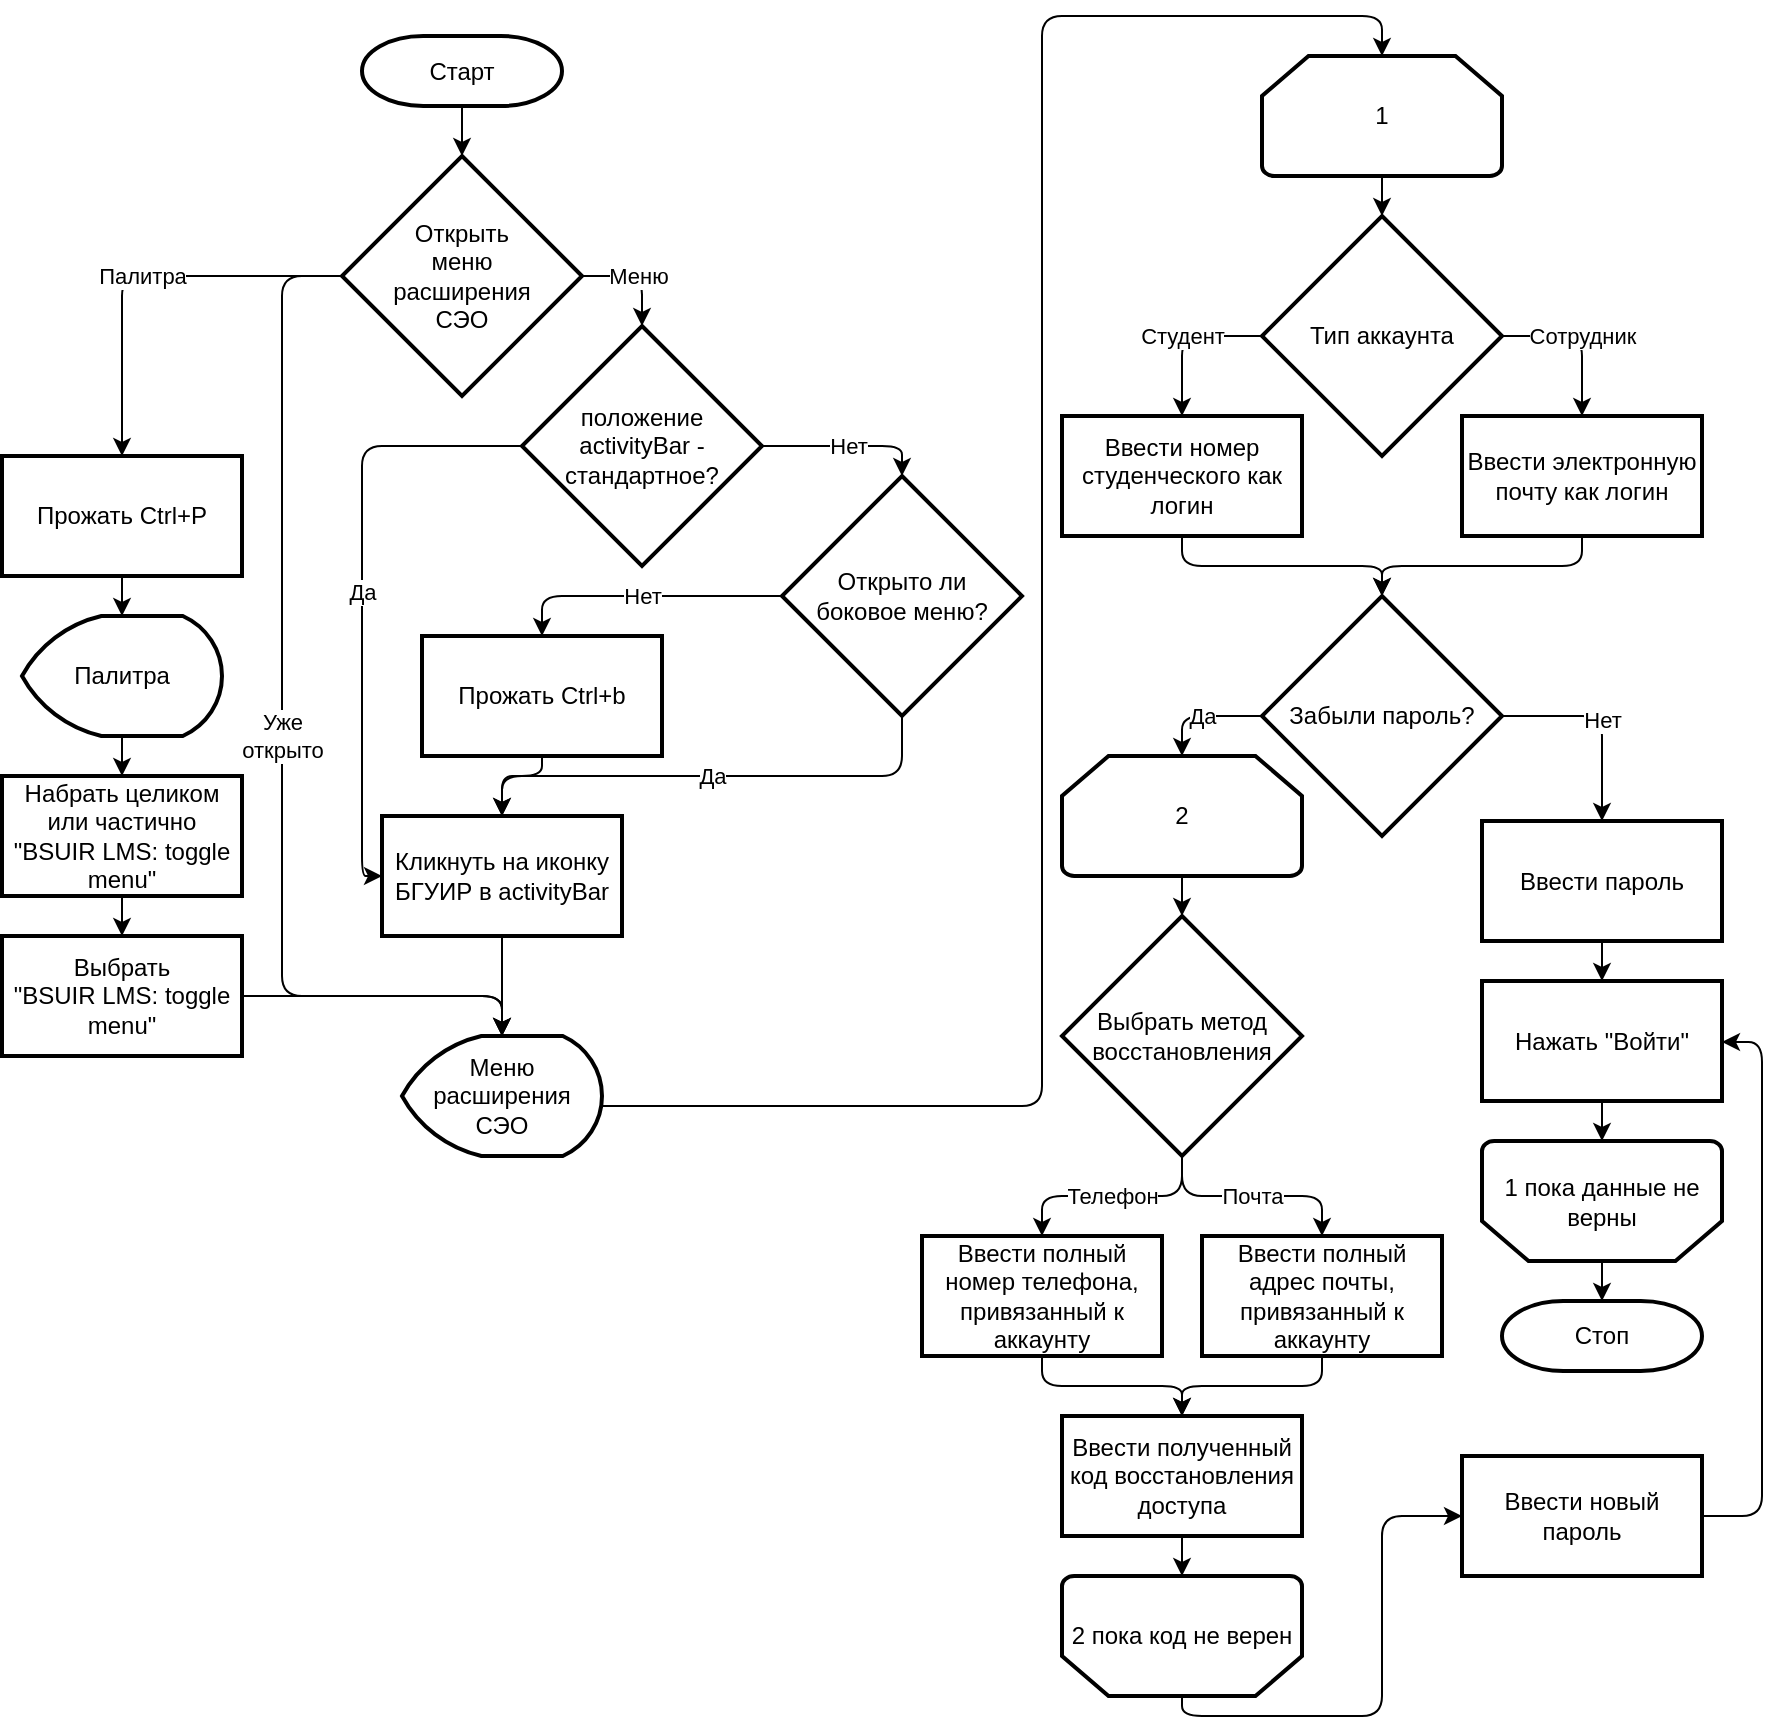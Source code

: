 <mxfile>
    <diagram id="Nw5WzXI6uY-573mI7dhS" name="Page-1">
        <mxGraphModel dx="1133" dy="881" grid="1" gridSize="10" guides="1" tooltips="1" connect="1" arrows="1" fold="1" page="1" pageScale="1" pageWidth="827" pageHeight="1169" math="0" shadow="0">
            <root>
                <mxCell id="0"/>
                <mxCell id="1" parent="0"/>
                <mxCell id="87" value="Палитра" style="edgeStyle=orthogonalEdgeStyle;html=1;entryX=0.5;entryY=0;entryDx=0;entryDy=0;elbow=vertical;exitX=0;exitY=0.5;exitDx=0;exitDy=0;" parent="1" source="6" target="42" edge="1">
                    <mxGeometry relative="1" as="geometry">
                        <mxPoint x="290" y="540" as="sourcePoint"/>
                        <Array as="points">
                            <mxPoint x="110" y="500"/>
                        </Array>
                    </mxGeometry>
                </mxCell>
                <mxCell id="88" value="Меню" style="edgeStyle=orthogonalEdgeStyle;html=1;entryX=0.5;entryY=0;entryDx=0;entryDy=0;elbow=vertical;" parent="1" source="6" target="134" edge="1">
                    <mxGeometry relative="1" as="geometry">
                        <Array as="points">
                            <mxPoint x="370" y="500"/>
                        </Array>
                    </mxGeometry>
                </mxCell>
                <mxCell id="92" value="Уже&lt;br&gt;открыто" style="edgeStyle=orthogonalEdgeStyle;html=1;exitX=0;exitY=0.5;exitDx=0;exitDy=0;entryX=0.5;entryY=0;entryDx=0;entryDy=0;entryPerimeter=0;elbow=vertical;" parent="1" source="6" target="89" edge="1">
                    <mxGeometry relative="1" as="geometry">
                        <Array as="points">
                            <mxPoint x="190" y="500"/>
                            <mxPoint x="190" y="860"/>
                            <mxPoint x="300" y="860"/>
                        </Array>
                    </mxGeometry>
                </mxCell>
                <mxCell id="6" value="Открыть&lt;br&gt;меню&lt;br&gt;расширения&lt;br&gt;СЭО" style="rhombus;whiteSpace=wrap;html=1;strokeWidth=2;" parent="1" vertex="1">
                    <mxGeometry x="220" y="440" width="120" height="120" as="geometry"/>
                </mxCell>
                <mxCell id="81" style="edgeStyle=orthogonalEdgeStyle;html=1;exitX=0.5;exitY=1;exitDx=0;exitDy=0;entryX=0.5;entryY=0;entryDx=0;entryDy=0;entryPerimeter=0;elbow=vertical;" parent="1" source="42" target="58" edge="1">
                    <mxGeometry relative="1" as="geometry"/>
                </mxCell>
                <mxCell id="42" value="Прожать Ctrl+P" style="whiteSpace=wrap;html=1;strokeWidth=2;" parent="1" vertex="1">
                    <mxGeometry x="50" y="590" width="120" height="60" as="geometry"/>
                </mxCell>
                <mxCell id="80" style="edgeStyle=orthogonalEdgeStyle;html=1;exitX=0.5;exitY=1;exitDx=0;exitDy=0;exitPerimeter=0;entryX=0.5;entryY=0;entryDx=0;entryDy=0;elbow=vertical;" parent="1" source="58" target="60" edge="1">
                    <mxGeometry relative="1" as="geometry"/>
                </mxCell>
                <mxCell id="58" value="Палитра" style="strokeWidth=2;html=1;shape=mxgraph.flowchart.display;whiteSpace=wrap;" parent="1" vertex="1">
                    <mxGeometry x="60" y="670" width="100" height="60" as="geometry"/>
                </mxCell>
                <mxCell id="63" value="" style="edgeStyle=orthogonalEdgeStyle;html=1;elbow=vertical;" parent="1" source="60" target="62" edge="1">
                    <mxGeometry relative="1" as="geometry"/>
                </mxCell>
                <mxCell id="60" value="Набрать целиком или частично&lt;br&gt;&quot;BSUIR LMS: toggle menu&quot;" style="whiteSpace=wrap;html=1;strokeWidth=2;" parent="1" vertex="1">
                    <mxGeometry x="50" y="750" width="120" height="60" as="geometry"/>
                </mxCell>
                <mxCell id="91" style="edgeStyle=orthogonalEdgeStyle;html=1;elbow=vertical;exitX=1;exitY=0.5;exitDx=0;exitDy=0;entryX=0.5;entryY=0;entryDx=0;entryDy=0;entryPerimeter=0;" parent="1" source="62" target="89" edge="1">
                    <mxGeometry relative="1" as="geometry">
                        <mxPoint x="350" y="970" as="targetPoint"/>
                        <mxPoint x="290" y="870" as="sourcePoint"/>
                        <Array as="points">
                            <mxPoint x="260" y="860"/>
                            <mxPoint x="360" y="860"/>
                        </Array>
                    </mxGeometry>
                </mxCell>
                <mxCell id="62" value="Выбрать&lt;br&gt;&quot;BSUIR LMS: toggle menu&quot;" style="whiteSpace=wrap;html=1;strokeWidth=2;" parent="1" vertex="1">
                    <mxGeometry x="50" y="830" width="120" height="60" as="geometry"/>
                </mxCell>
                <mxCell id="139" style="edgeStyle=orthogonalEdgeStyle;html=1;entryX=0.5;entryY=0;entryDx=0;entryDy=0;entryPerimeter=0;elbow=vertical;exitX=0.5;exitY=1;exitDx=0;exitDy=0;" parent="1" source="64" target="89" edge="1">
                    <mxGeometry relative="1" as="geometry">
                        <Array as="points">
                            <mxPoint x="300" y="860"/>
                            <mxPoint x="300" y="860"/>
                        </Array>
                    </mxGeometry>
                </mxCell>
                <mxCell id="64" value="Кликнуть на иконку БГУИР в activityBar" style="whiteSpace=wrap;html=1;strokeWidth=2;" parent="1" vertex="1">
                    <mxGeometry x="240" y="770" width="120" height="60" as="geometry"/>
                </mxCell>
                <mxCell id="121" style="edgeStyle=orthogonalEdgeStyle;html=1;exitX=1;exitY=0.5;exitDx=0;exitDy=0;exitPerimeter=0;entryX=0.5;entryY=0;entryDx=0;entryDy=0;entryPerimeter=0;elbow=vertical;" parent="1" source="89" target="101" edge="1">
                    <mxGeometry relative="1" as="geometry">
                        <Array as="points">
                            <mxPoint x="340" y="910"/>
                            <mxPoint x="340" y="915"/>
                            <mxPoint x="570" y="915"/>
                            <mxPoint x="570" y="370"/>
                            <mxPoint x="740" y="370"/>
                        </Array>
                    </mxGeometry>
                </mxCell>
                <mxCell id="89" value="Меню расширения СЭО" style="strokeWidth=2;html=1;shape=mxgraph.flowchart.display;whiteSpace=wrap;" parent="1" vertex="1">
                    <mxGeometry x="250" y="880" width="100" height="60" as="geometry"/>
                </mxCell>
                <mxCell id="104" value="" style="edgeStyle=orthogonalEdgeStyle;html=1;elbow=vertical;entryX=0.5;entryY=0;entryDx=0;entryDy=0;" parent="1" source="101" target="118" edge="1">
                    <mxGeometry relative="1" as="geometry">
                        <mxPoint x="700" y="470" as="targetPoint"/>
                    </mxGeometry>
                </mxCell>
                <mxCell id="101" value="1" style="strokeWidth=2;html=1;shape=mxgraph.flowchart.loop_limit;whiteSpace=wrap;" parent="1" vertex="1">
                    <mxGeometry x="680" y="390" width="120" height="60" as="geometry"/>
                </mxCell>
                <mxCell id="151" value="" style="edgeStyle=orthogonalEdgeStyle;html=1;elbow=vertical;" parent="1" source="108" target="150" edge="1">
                    <mxGeometry relative="1" as="geometry"/>
                </mxCell>
                <mxCell id="108" value="Ввести пароль" style="whiteSpace=wrap;html=1;strokeWidth=2;" parent="1" vertex="1">
                    <mxGeometry x="790" y="772.5" width="120" height="60" as="geometry"/>
                </mxCell>
                <mxCell id="131" style="edgeStyle=orthogonalEdgeStyle;html=1;exitX=0.5;exitY=0;exitDx=0;exitDy=0;exitPerimeter=0;entryX=0.5;entryY=0;entryDx=0;entryDy=0;entryPerimeter=0;elbow=vertical;" parent="1" source="114" target="129" edge="1">
                    <mxGeometry relative="1" as="geometry"/>
                </mxCell>
                <mxCell id="114" value="1 пока данные не верны" style="strokeWidth=2;html=1;shape=mxgraph.flowchart.loop_limit;whiteSpace=wrap;direction=west;" parent="1" vertex="1">
                    <mxGeometry x="790" y="932.5" width="120" height="60" as="geometry"/>
                </mxCell>
                <mxCell id="123" value="Студент" style="edgeStyle=orthogonalEdgeStyle;html=1;elbow=vertical;exitX=0;exitY=0.5;exitDx=0;exitDy=0;entryX=0.5;entryY=0;entryDx=0;entryDy=0;" parent="1" source="118" target="122" edge="1">
                    <mxGeometry relative="1" as="geometry"/>
                </mxCell>
                <mxCell id="126" value="Сотрудник" style="edgeStyle=orthogonalEdgeStyle;html=1;elbow=vertical;exitX=1;exitY=0.5;exitDx=0;exitDy=0;entryX=0.5;entryY=0;entryDx=0;entryDy=0;" parent="1" source="118" target="125" edge="1">
                    <mxGeometry relative="1" as="geometry">
                        <Array as="points">
                            <mxPoint x="840" y="530"/>
                        </Array>
                    </mxGeometry>
                </mxCell>
                <mxCell id="118" value="Тип аккаунта" style="rhombus;whiteSpace=wrap;html=1;strokeWidth=2;" parent="1" vertex="1">
                    <mxGeometry x="680" y="470" width="120" height="120" as="geometry"/>
                </mxCell>
                <mxCell id="168" style="edgeStyle=orthogonalEdgeStyle;html=1;exitX=0.5;exitY=1;exitDx=0;exitDy=0;entryX=0.5;entryY=0;entryDx=0;entryDy=0;" parent="1" source="122" target="167" edge="1">
                    <mxGeometry relative="1" as="geometry"/>
                </mxCell>
                <mxCell id="122" value="Ввести номер студенческого как логин" style="whiteSpace=wrap;html=1;strokeWidth=2;" parent="1" vertex="1">
                    <mxGeometry x="580" y="570" width="120" height="60" as="geometry"/>
                </mxCell>
                <mxCell id="169" style="edgeStyle=orthogonalEdgeStyle;html=1;exitX=0.5;exitY=1;exitDx=0;exitDy=0;entryX=0.5;entryY=0;entryDx=0;entryDy=0;" parent="1" source="125" target="167" edge="1">
                    <mxGeometry relative="1" as="geometry"/>
                </mxCell>
                <mxCell id="125" value="Ввести электронную почту как логин" style="whiteSpace=wrap;html=1;strokeWidth=2;" parent="1" vertex="1">
                    <mxGeometry x="780" y="570" width="120" height="60" as="geometry"/>
                </mxCell>
                <mxCell id="157" style="edgeStyle=orthogonalEdgeStyle;html=1;exitX=0.5;exitY=1;exitDx=0;exitDy=0;exitPerimeter=0;entryX=0.5;entryY=0;entryDx=0;entryDy=0;elbow=vertical;" parent="1" source="128" target="6" edge="1">
                    <mxGeometry relative="1" as="geometry">
                        <mxPoint x="280" y="440" as="targetPoint"/>
                    </mxGeometry>
                </mxCell>
                <mxCell id="128" value="Старт" style="strokeWidth=2;html=1;shape=mxgraph.flowchart.terminator;whiteSpace=wrap;" parent="1" vertex="1">
                    <mxGeometry x="230" y="380" width="100" height="35" as="geometry"/>
                </mxCell>
                <mxCell id="129" value="Стоп" style="strokeWidth=2;html=1;shape=mxgraph.flowchart.terminator;whiteSpace=wrap;" parent="1" vertex="1">
                    <mxGeometry x="800" y="1012.5" width="100" height="35" as="geometry"/>
                </mxCell>
                <mxCell id="138" value="Да" style="edgeStyle=orthogonalEdgeStyle;html=1;exitX=0;exitY=0.5;exitDx=0;exitDy=0;entryX=0;entryY=0.5;entryDx=0;entryDy=0;elbow=vertical;" parent="1" source="134" target="64" edge="1">
                    <mxGeometry relative="1" as="geometry"/>
                </mxCell>
                <mxCell id="145" value="Нет" style="edgeStyle=orthogonalEdgeStyle;html=1;exitX=1;exitY=0.5;exitDx=0;exitDy=0;entryX=0.5;entryY=0;entryDx=0;entryDy=0;elbow=vertical;" parent="1" source="134" target="144" edge="1">
                    <mxGeometry relative="1" as="geometry"/>
                </mxCell>
                <mxCell id="134" value="положение activityBar - стандартное?" style="rhombus;whiteSpace=wrap;html=1;strokeWidth=2;" parent="1" vertex="1">
                    <mxGeometry x="310" y="525" width="120" height="120" as="geometry"/>
                </mxCell>
                <mxCell id="146" value="Да" style="edgeStyle=orthogonalEdgeStyle;html=1;exitX=0.5;exitY=1;exitDx=0;exitDy=0;entryX=0.5;entryY=0;entryDx=0;entryDy=0;elbow=vertical;" parent="1" source="144" target="64" edge="1">
                    <mxGeometry relative="1" as="geometry">
                        <Array as="points">
                            <mxPoint x="500" y="750"/>
                            <mxPoint x="300" y="750"/>
                        </Array>
                    </mxGeometry>
                </mxCell>
                <mxCell id="166" value="Нет" style="edgeStyle=orthogonalEdgeStyle;html=1;entryX=0.5;entryY=0;entryDx=0;entryDy=0;" parent="1" source="144" target="148" edge="1">
                    <mxGeometry relative="1" as="geometry">
                        <Array as="points">
                            <mxPoint x="320" y="660"/>
                        </Array>
                    </mxGeometry>
                </mxCell>
                <mxCell id="144" value="Открыто ли&lt;br&gt;боковое меню?" style="rhombus;whiteSpace=wrap;html=1;strokeWidth=2;" parent="1" vertex="1">
                    <mxGeometry x="440" y="600" width="120" height="120" as="geometry"/>
                </mxCell>
                <mxCell id="154" style="edgeStyle=orthogonalEdgeStyle;html=1;exitX=0.5;exitY=1;exitDx=0;exitDy=0;entryX=0.5;entryY=0;entryDx=0;entryDy=0;elbow=vertical;" parent="1" source="148" target="64" edge="1">
                    <mxGeometry relative="1" as="geometry">
                        <Array as="points">
                            <mxPoint x="320" y="750"/>
                            <mxPoint x="300" y="750"/>
                        </Array>
                    </mxGeometry>
                </mxCell>
                <mxCell id="148" value="Прожать Ctrl+b" style="whiteSpace=wrap;html=1;strokeWidth=2;" parent="1" vertex="1">
                    <mxGeometry x="260" y="680" width="120" height="60" as="geometry"/>
                </mxCell>
                <mxCell id="152" style="edgeStyle=orthogonalEdgeStyle;html=1;entryX=0.5;entryY=1;entryDx=0;entryDy=0;entryPerimeter=0;elbow=vertical;" parent="1" source="150" target="114" edge="1">
                    <mxGeometry relative="1" as="geometry"/>
                </mxCell>
                <mxCell id="150" value="Нажать &quot;Войти&quot;" style="whiteSpace=wrap;html=1;strokeWidth=2;" parent="1" vertex="1">
                    <mxGeometry x="790" y="852.5" width="120" height="60" as="geometry"/>
                </mxCell>
                <mxCell id="170" value="Нет" style="edgeStyle=orthogonalEdgeStyle;html=1;exitX=1;exitY=0.5;exitDx=0;exitDy=0;entryX=0.5;entryY=0;entryDx=0;entryDy=0;" parent="1" source="167" target="108" edge="1">
                    <mxGeometry relative="1" as="geometry">
                        <Array as="points">
                            <mxPoint x="850" y="720"/>
                        </Array>
                    </mxGeometry>
                </mxCell>
                <mxCell id="190" value="Да" style="edgeStyle=orthogonalEdgeStyle;html=1;exitX=0;exitY=0.5;exitDx=0;exitDy=0;entryX=0.5;entryY=0;entryDx=0;entryDy=0;entryPerimeter=0;" parent="1" source="167" target="189" edge="1">
                    <mxGeometry relative="1" as="geometry"/>
                </mxCell>
                <mxCell id="167" value="Забыли пароль?" style="rhombus;whiteSpace=wrap;html=1;strokeWidth=2;" parent="1" vertex="1">
                    <mxGeometry x="680" y="660" width="120" height="120" as="geometry"/>
                </mxCell>
                <mxCell id="179" value="Телефон" style="edgeStyle=orthogonalEdgeStyle;html=1;" parent="1" source="175" target="178" edge="1">
                    <mxGeometry relative="1" as="geometry">
                        <Array as="points">
                            <mxPoint x="640" y="960"/>
                            <mxPoint x="570" y="960"/>
                        </Array>
                    </mxGeometry>
                </mxCell>
                <mxCell id="181" value="Почта" style="edgeStyle=orthogonalEdgeStyle;html=1;entryX=0.5;entryY=0;entryDx=0;entryDy=0;" parent="1" source="175" target="180" edge="1">
                    <mxGeometry relative="1" as="geometry">
                        <Array as="points">
                            <mxPoint x="640" y="960"/>
                            <mxPoint x="710" y="960"/>
                        </Array>
                    </mxGeometry>
                </mxCell>
                <mxCell id="175" value="Выбрать метод восстановления" style="rhombus;whiteSpace=wrap;html=1;strokeWidth=2;" parent="1" vertex="1">
                    <mxGeometry x="580" y="820" width="120" height="120" as="geometry"/>
                </mxCell>
                <mxCell id="183" value="" style="edgeStyle=orthogonalEdgeStyle;html=1;" parent="1" source="178" target="182" edge="1">
                    <mxGeometry relative="1" as="geometry"/>
                </mxCell>
                <mxCell id="178" value="Ввести полный номер телефона, привязанный к аккаунту" style="whiteSpace=wrap;html=1;strokeWidth=2;" parent="1" vertex="1">
                    <mxGeometry x="510" y="980" width="120" height="60" as="geometry"/>
                </mxCell>
                <mxCell id="184" style="edgeStyle=orthogonalEdgeStyle;html=1;exitX=0.5;exitY=1;exitDx=0;exitDy=0;entryX=0.5;entryY=0;entryDx=0;entryDy=0;" parent="1" source="180" target="182" edge="1">
                    <mxGeometry relative="1" as="geometry"/>
                </mxCell>
                <mxCell id="180" value="Ввести полный адрес почты, привязанный к аккаунту" style="whiteSpace=wrap;html=1;strokeWidth=2;" parent="1" vertex="1">
                    <mxGeometry x="650" y="980" width="120" height="60" as="geometry"/>
                </mxCell>
                <mxCell id="193" style="edgeStyle=orthogonalEdgeStyle;html=1;exitX=0.5;exitY=1;exitDx=0;exitDy=0;entryX=0.5;entryY=1;entryDx=0;entryDy=0;entryPerimeter=0;" parent="1" source="182" target="192" edge="1">
                    <mxGeometry relative="1" as="geometry">
                        <Array as="points"/>
                    </mxGeometry>
                </mxCell>
                <mxCell id="182" value="Ввести полученный код восстановления доступа" style="whiteSpace=wrap;html=1;strokeWidth=2;" parent="1" vertex="1">
                    <mxGeometry x="580" y="1070" width="120" height="60" as="geometry"/>
                </mxCell>
                <mxCell id="191" style="edgeStyle=orthogonalEdgeStyle;html=1;exitX=0.5;exitY=1;exitDx=0;exitDy=0;exitPerimeter=0;entryX=0.5;entryY=0;entryDx=0;entryDy=0;" parent="1" source="189" target="175" edge="1">
                    <mxGeometry relative="1" as="geometry"/>
                </mxCell>
                <mxCell id="189" value="2" style="strokeWidth=2;html=1;shape=mxgraph.flowchart.loop_limit;whiteSpace=wrap;" parent="1" vertex="1">
                    <mxGeometry x="580" y="740" width="120" height="60" as="geometry"/>
                </mxCell>
                <mxCell id="198" style="edgeStyle=orthogonalEdgeStyle;html=1;exitX=0.5;exitY=0;exitDx=0;exitDy=0;exitPerimeter=0;entryX=0;entryY=0.5;entryDx=0;entryDy=0;" parent="1" source="192" target="197" edge="1">
                    <mxGeometry relative="1" as="geometry">
                        <Array as="points">
                            <mxPoint x="640" y="1220"/>
                            <mxPoint x="740" y="1220"/>
                            <mxPoint x="740" y="1120"/>
                        </Array>
                    </mxGeometry>
                </mxCell>
                <mxCell id="192" value="2 пока код не верен" style="strokeWidth=2;html=1;shape=mxgraph.flowchart.loop_limit;whiteSpace=wrap;direction=west;" parent="1" vertex="1">
                    <mxGeometry x="580" y="1150" width="120" height="60" as="geometry"/>
                </mxCell>
                <mxCell id="199" style="edgeStyle=orthogonalEdgeStyle;html=1;exitX=1;exitY=0.5;exitDx=0;exitDy=0;" parent="1" source="197" edge="1">
                    <mxGeometry relative="1" as="geometry">
                        <mxPoint x="910" y="883" as="targetPoint"/>
                        <Array as="points">
                            <mxPoint x="930" y="1120"/>
                            <mxPoint x="930" y="883"/>
                        </Array>
                    </mxGeometry>
                </mxCell>
                <mxCell id="197" value="Ввести новый пароль" style="whiteSpace=wrap;html=1;strokeWidth=2;" parent="1" vertex="1">
                    <mxGeometry x="780" y="1090" width="120" height="60" as="geometry"/>
                </mxCell>
            </root>
        </mxGraphModel>
    </diagram>
</mxfile>